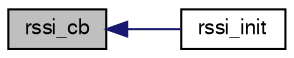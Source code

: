 digraph "rssi_cb"
{
  edge [fontname="FreeSans",fontsize="10",labelfontname="FreeSans",labelfontsize="10"];
  node [fontname="FreeSans",fontsize="10",shape=record];
  rankdir="LR";
  Node1 [label="rssi_cb",height=0.2,width=0.4,color="black", fillcolor="grey75", style="filled", fontcolor="black"];
  Node1 -> Node2 [dir="back",color="midnightblue",fontsize="10",style="solid",fontname="FreeSans"];
  Node2 [label="rssi_init",height=0.2,width=0.4,color="black", fillcolor="white", style="filled",URL="$rssi_8h.html#a004b14a419fab767d20132bdfc3fbc02"];
}
